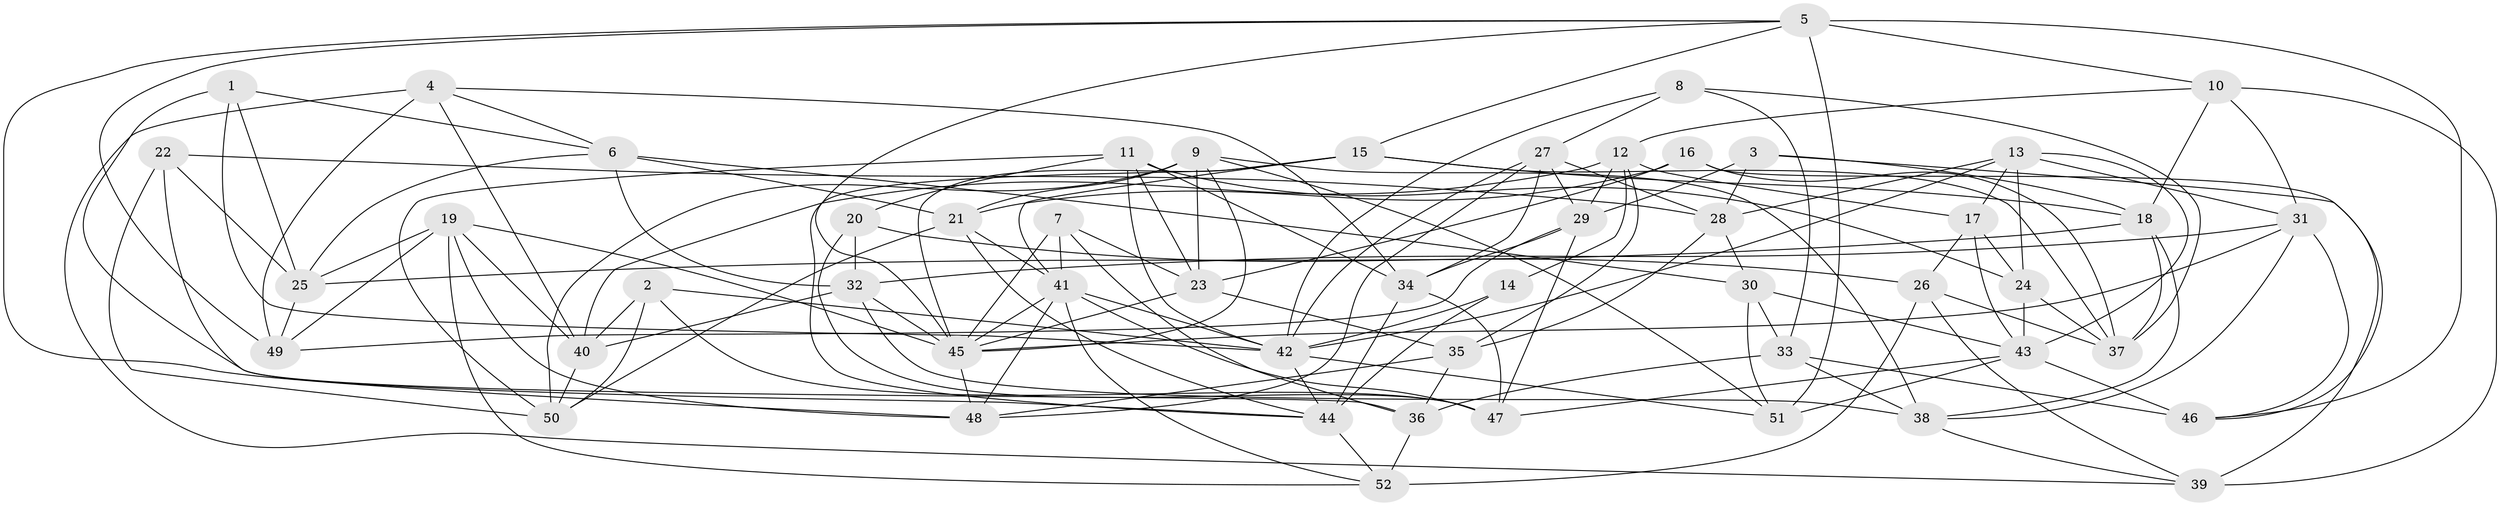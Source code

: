 // original degree distribution, {4: 1.0}
// Generated by graph-tools (version 1.1) at 2025/26/03/09/25 03:26:57]
// undirected, 52 vertices, 146 edges
graph export_dot {
graph [start="1"]
  node [color=gray90,style=filled];
  1;
  2;
  3;
  4;
  5;
  6;
  7;
  8;
  9;
  10;
  11;
  12;
  13;
  14;
  15;
  16;
  17;
  18;
  19;
  20;
  21;
  22;
  23;
  24;
  25;
  26;
  27;
  28;
  29;
  30;
  31;
  32;
  33;
  34;
  35;
  36;
  37;
  38;
  39;
  40;
  41;
  42;
  43;
  44;
  45;
  46;
  47;
  48;
  49;
  50;
  51;
  52;
  1 -- 6 [weight=1.0];
  1 -- 25 [weight=1.0];
  1 -- 36 [weight=1.0];
  1 -- 42 [weight=1.0];
  2 -- 40 [weight=1.0];
  2 -- 42 [weight=1.0];
  2 -- 47 [weight=1.0];
  2 -- 50 [weight=1.0];
  3 -- 18 [weight=1.0];
  3 -- 28 [weight=1.0];
  3 -- 29 [weight=1.0];
  3 -- 46 [weight=1.0];
  4 -- 6 [weight=1.0];
  4 -- 34 [weight=1.0];
  4 -- 39 [weight=1.0];
  4 -- 40 [weight=1.0];
  4 -- 49 [weight=2.0];
  5 -- 10 [weight=1.0];
  5 -- 15 [weight=1.0];
  5 -- 45 [weight=1.0];
  5 -- 46 [weight=1.0];
  5 -- 48 [weight=1.0];
  5 -- 49 [weight=1.0];
  5 -- 51 [weight=2.0];
  6 -- 21 [weight=1.0];
  6 -- 25 [weight=1.0];
  6 -- 30 [weight=1.0];
  6 -- 32 [weight=1.0];
  7 -- 23 [weight=1.0];
  7 -- 36 [weight=1.0];
  7 -- 41 [weight=1.0];
  7 -- 45 [weight=1.0];
  8 -- 27 [weight=1.0];
  8 -- 33 [weight=1.0];
  8 -- 37 [weight=1.0];
  8 -- 42 [weight=1.0];
  9 -- 21 [weight=1.0];
  9 -- 23 [weight=1.0];
  9 -- 38 [weight=1.0];
  9 -- 45 [weight=1.0];
  9 -- 50 [weight=1.0];
  9 -- 51 [weight=1.0];
  10 -- 12 [weight=1.0];
  10 -- 18 [weight=1.0];
  10 -- 31 [weight=1.0];
  10 -- 39 [weight=2.0];
  11 -- 20 [weight=1.0];
  11 -- 23 [weight=1.0];
  11 -- 24 [weight=1.0];
  11 -- 34 [weight=1.0];
  11 -- 42 [weight=1.0];
  11 -- 50 [weight=1.0];
  12 -- 14 [weight=1.0];
  12 -- 17 [weight=1.0];
  12 -- 29 [weight=1.0];
  12 -- 35 [weight=1.0];
  12 -- 40 [weight=1.0];
  13 -- 17 [weight=1.0];
  13 -- 24 [weight=1.0];
  13 -- 28 [weight=1.0];
  13 -- 31 [weight=1.0];
  13 -- 42 [weight=1.0];
  13 -- 43 [weight=1.0];
  14 -- 42 [weight=1.0];
  14 -- 44 [weight=2.0];
  15 -- 18 [weight=1.0];
  15 -- 37 [weight=1.0];
  15 -- 41 [weight=1.0];
  15 -- 44 [weight=1.0];
  15 -- 45 [weight=1.0];
  16 -- 21 [weight=1.0];
  16 -- 23 [weight=1.0];
  16 -- 37 [weight=1.0];
  16 -- 39 [weight=1.0];
  17 -- 24 [weight=2.0];
  17 -- 26 [weight=1.0];
  17 -- 43 [weight=1.0];
  18 -- 25 [weight=1.0];
  18 -- 37 [weight=1.0];
  18 -- 38 [weight=1.0];
  19 -- 25 [weight=1.0];
  19 -- 40 [weight=1.0];
  19 -- 45 [weight=1.0];
  19 -- 48 [weight=1.0];
  19 -- 49 [weight=1.0];
  19 -- 52 [weight=1.0];
  20 -- 26 [weight=1.0];
  20 -- 32 [weight=1.0];
  20 -- 47 [weight=1.0];
  21 -- 41 [weight=1.0];
  21 -- 44 [weight=1.0];
  21 -- 50 [weight=1.0];
  22 -- 25 [weight=1.0];
  22 -- 28 [weight=1.0];
  22 -- 44 [weight=1.0];
  22 -- 50 [weight=1.0];
  23 -- 35 [weight=1.0];
  23 -- 45 [weight=1.0];
  24 -- 37 [weight=1.0];
  24 -- 43 [weight=1.0];
  25 -- 49 [weight=1.0];
  26 -- 37 [weight=1.0];
  26 -- 39 [weight=1.0];
  26 -- 52 [weight=2.0];
  27 -- 28 [weight=1.0];
  27 -- 29 [weight=1.0];
  27 -- 34 [weight=1.0];
  27 -- 42 [weight=1.0];
  27 -- 48 [weight=1.0];
  28 -- 30 [weight=1.0];
  28 -- 35 [weight=1.0];
  29 -- 34 [weight=1.0];
  29 -- 47 [weight=1.0];
  29 -- 49 [weight=1.0];
  30 -- 33 [weight=1.0];
  30 -- 43 [weight=2.0];
  30 -- 51 [weight=1.0];
  31 -- 32 [weight=1.0];
  31 -- 38 [weight=1.0];
  31 -- 45 [weight=1.0];
  31 -- 46 [weight=1.0];
  32 -- 38 [weight=1.0];
  32 -- 40 [weight=1.0];
  32 -- 45 [weight=1.0];
  33 -- 36 [weight=1.0];
  33 -- 38 [weight=1.0];
  33 -- 46 [weight=2.0];
  34 -- 44 [weight=1.0];
  34 -- 47 [weight=1.0];
  35 -- 36 [weight=2.0];
  35 -- 48 [weight=1.0];
  36 -- 52 [weight=1.0];
  38 -- 39 [weight=1.0];
  40 -- 50 [weight=1.0];
  41 -- 42 [weight=1.0];
  41 -- 45 [weight=1.0];
  41 -- 47 [weight=1.0];
  41 -- 48 [weight=1.0];
  41 -- 52 [weight=1.0];
  42 -- 44 [weight=1.0];
  42 -- 51 [weight=1.0];
  43 -- 46 [weight=1.0];
  43 -- 47 [weight=1.0];
  43 -- 51 [weight=1.0];
  44 -- 52 [weight=1.0];
  45 -- 48 [weight=1.0];
}
